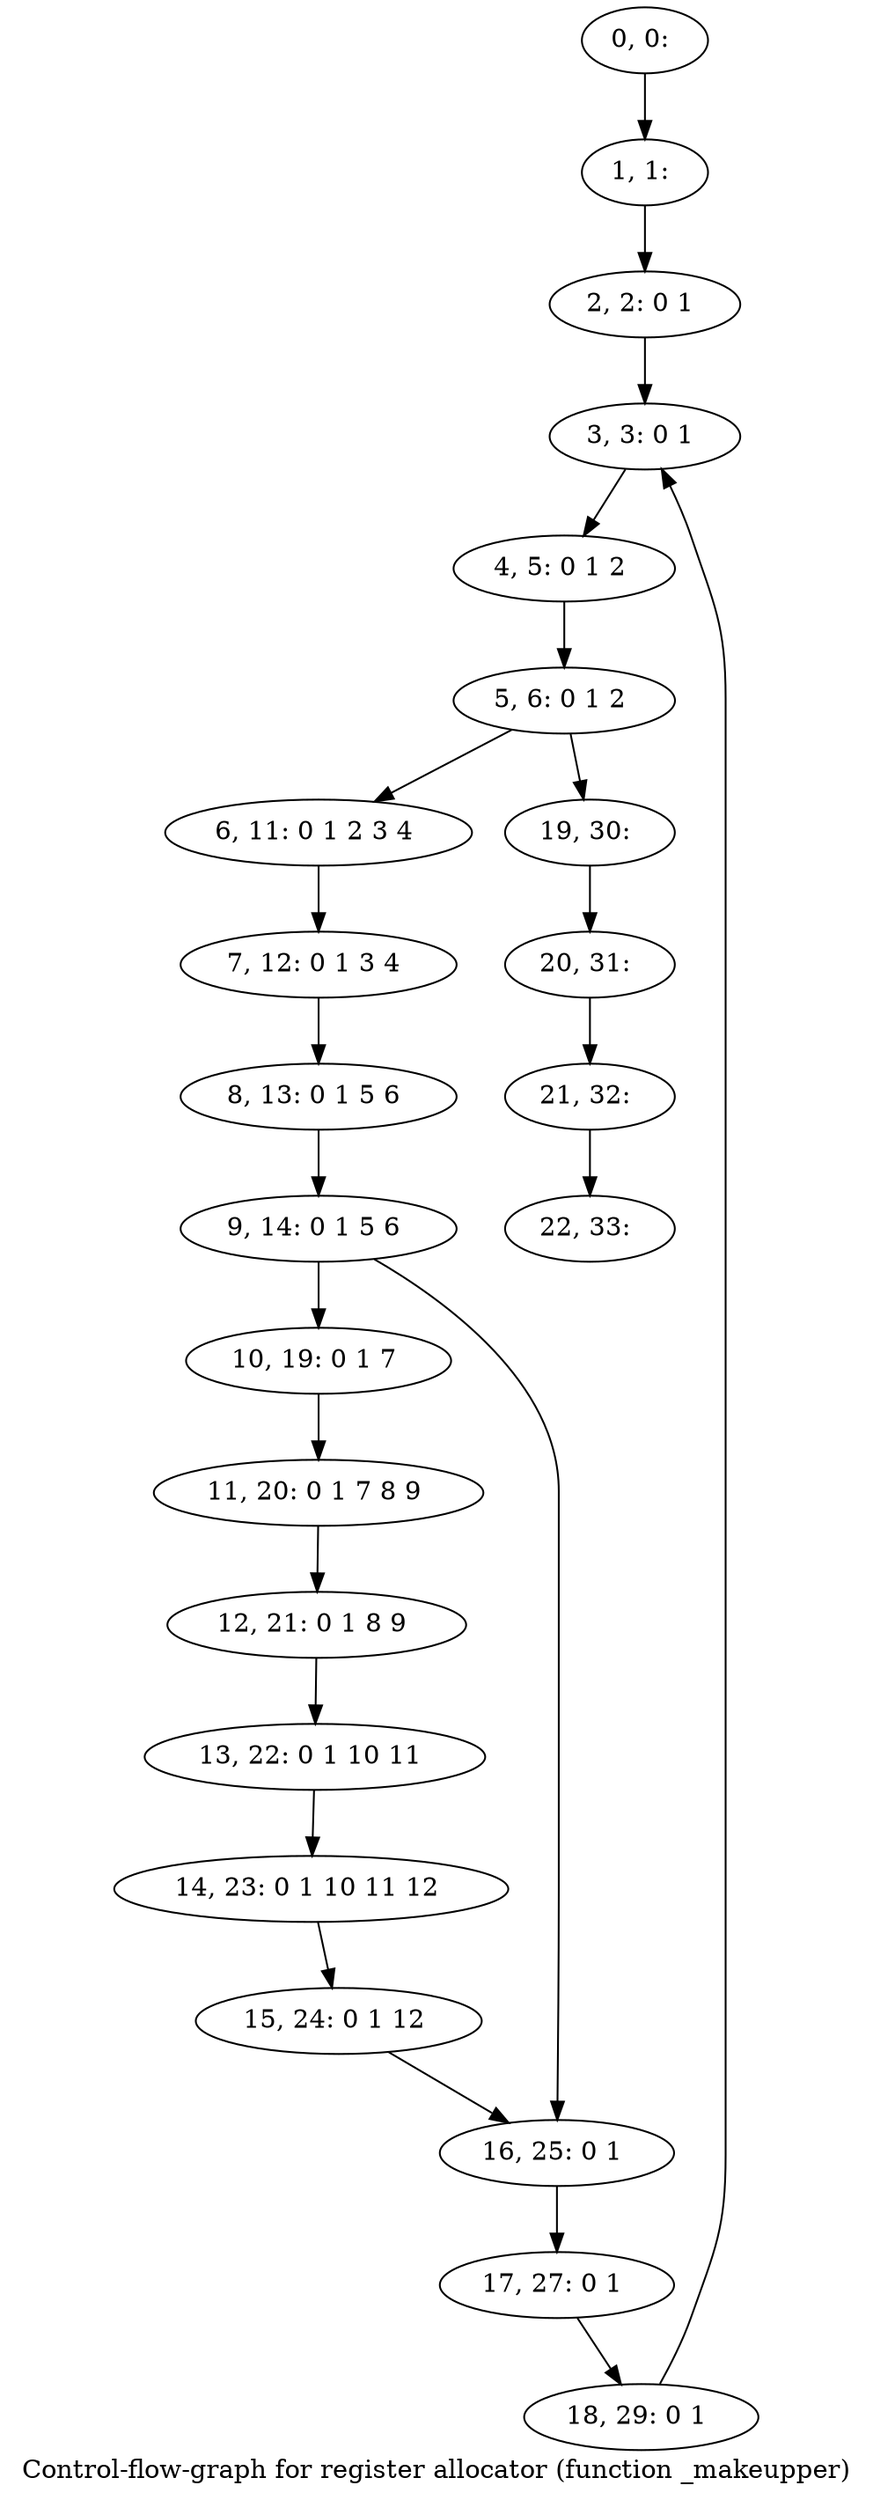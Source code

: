 digraph G {
graph [label="Control-flow-graph for register allocator (function _makeupper)"]
0[label="0, 0: "];
1[label="1, 1: "];
2[label="2, 2: 0 1 "];
3[label="3, 3: 0 1 "];
4[label="4, 5: 0 1 2 "];
5[label="5, 6: 0 1 2 "];
6[label="6, 11: 0 1 2 3 4 "];
7[label="7, 12: 0 1 3 4 "];
8[label="8, 13: 0 1 5 6 "];
9[label="9, 14: 0 1 5 6 "];
10[label="10, 19: 0 1 7 "];
11[label="11, 20: 0 1 7 8 9 "];
12[label="12, 21: 0 1 8 9 "];
13[label="13, 22: 0 1 10 11 "];
14[label="14, 23: 0 1 10 11 12 "];
15[label="15, 24: 0 1 12 "];
16[label="16, 25: 0 1 "];
17[label="17, 27: 0 1 "];
18[label="18, 29: 0 1 "];
19[label="19, 30: "];
20[label="20, 31: "];
21[label="21, 32: "];
22[label="22, 33: "];
0->1 ;
1->2 ;
2->3 ;
3->4 ;
4->5 ;
5->6 ;
5->19 ;
6->7 ;
7->8 ;
8->9 ;
9->10 ;
9->16 ;
10->11 ;
11->12 ;
12->13 ;
13->14 ;
14->15 ;
15->16 ;
16->17 ;
17->18 ;
18->3 ;
19->20 ;
20->21 ;
21->22 ;
}
